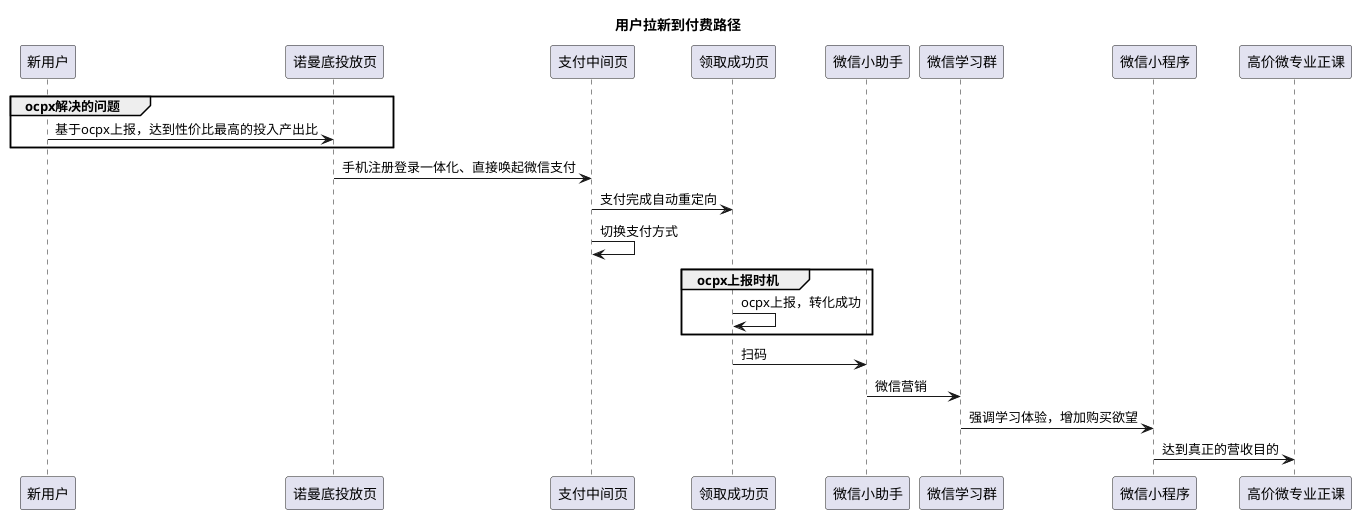 @startuml
  title 用户拉新到付费路径
  group ocpx解决的问题
    新用户 -> 诺曼底投放页:基于ocpx上报，达到性价比最高的投入产出比
  end
  诺曼底投放页 -> 支付中间页:手机注册登录一体化、直接唤起微信支付
  支付中间页 -> 领取成功页:支付完成自动重定向
  支付中间页 -> 支付中间页:切换支付方式
  group ocpx上报时机
    领取成功页 -> 领取成功页:ocpx上报，转化成功
  end
  领取成功页 -> 微信小助手:扫码
  微信小助手 -> 微信学习群:微信营销
  微信学习群 -> 微信小程序:强调学习体验，增加购买欲望
  微信小程序 -> 高价微专业正课:达到真正的营收目的
@enduml